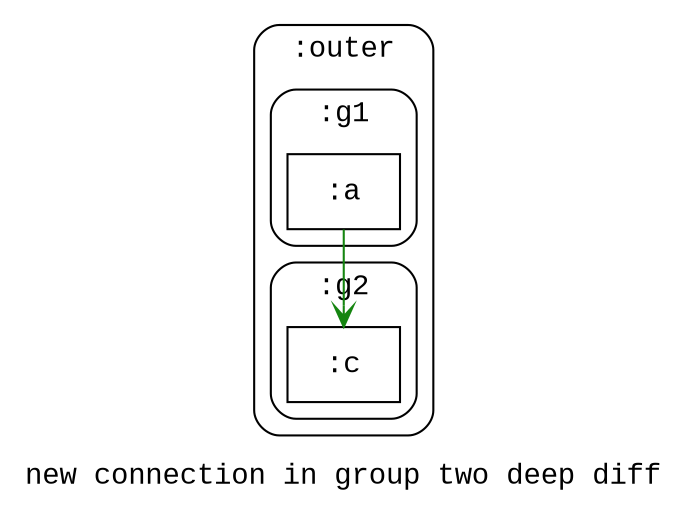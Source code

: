 digraph D {
    tooltip="new connection in group two deep diff";
    label="new connection in group two deep diff";
    bgcolor="#ffffff";
    fontcolor="#000000";
    fontname="Courier New";
    
    subgraph cluster_node1 { /* :outer */
        label=":outer";
        style="rounded";
        fontname="Courier New";
        color="#000000";
        fontcolor="#000000";
        tooltip=":outer";
        
        subgraph cluster_node2 { /* :g1 */
            label=":g1";
            style="rounded";
            fontname="Courier New";
            color="#000000";
            fontcolor="#000000";
            tooltip=":outer:g1";
            
            node3 [color="#000000",fontcolor="#000000",fontname="Courier New",shape="rectangle",tooltip=":outer:g1:a",label=":a"]
        }
        subgraph cluster_node4 { /* :g2 */
            label=":g2";
            style="rounded";
            fontname="Courier New";
            color="#000000";
            fontcolor="#000000";
            tooltip=":outer:g2";
            
            node5 [color="#000000",fontcolor="#000000",fontname="Courier New",shape="rectangle",tooltip=":outer:g2:c",label=":c"]
        }
    }
    
    node3 -> node5 [arrowhead="vee",color="#158510",tooltip=":outer:g1:a\n   ->\n:outer:g2:c",]
}
